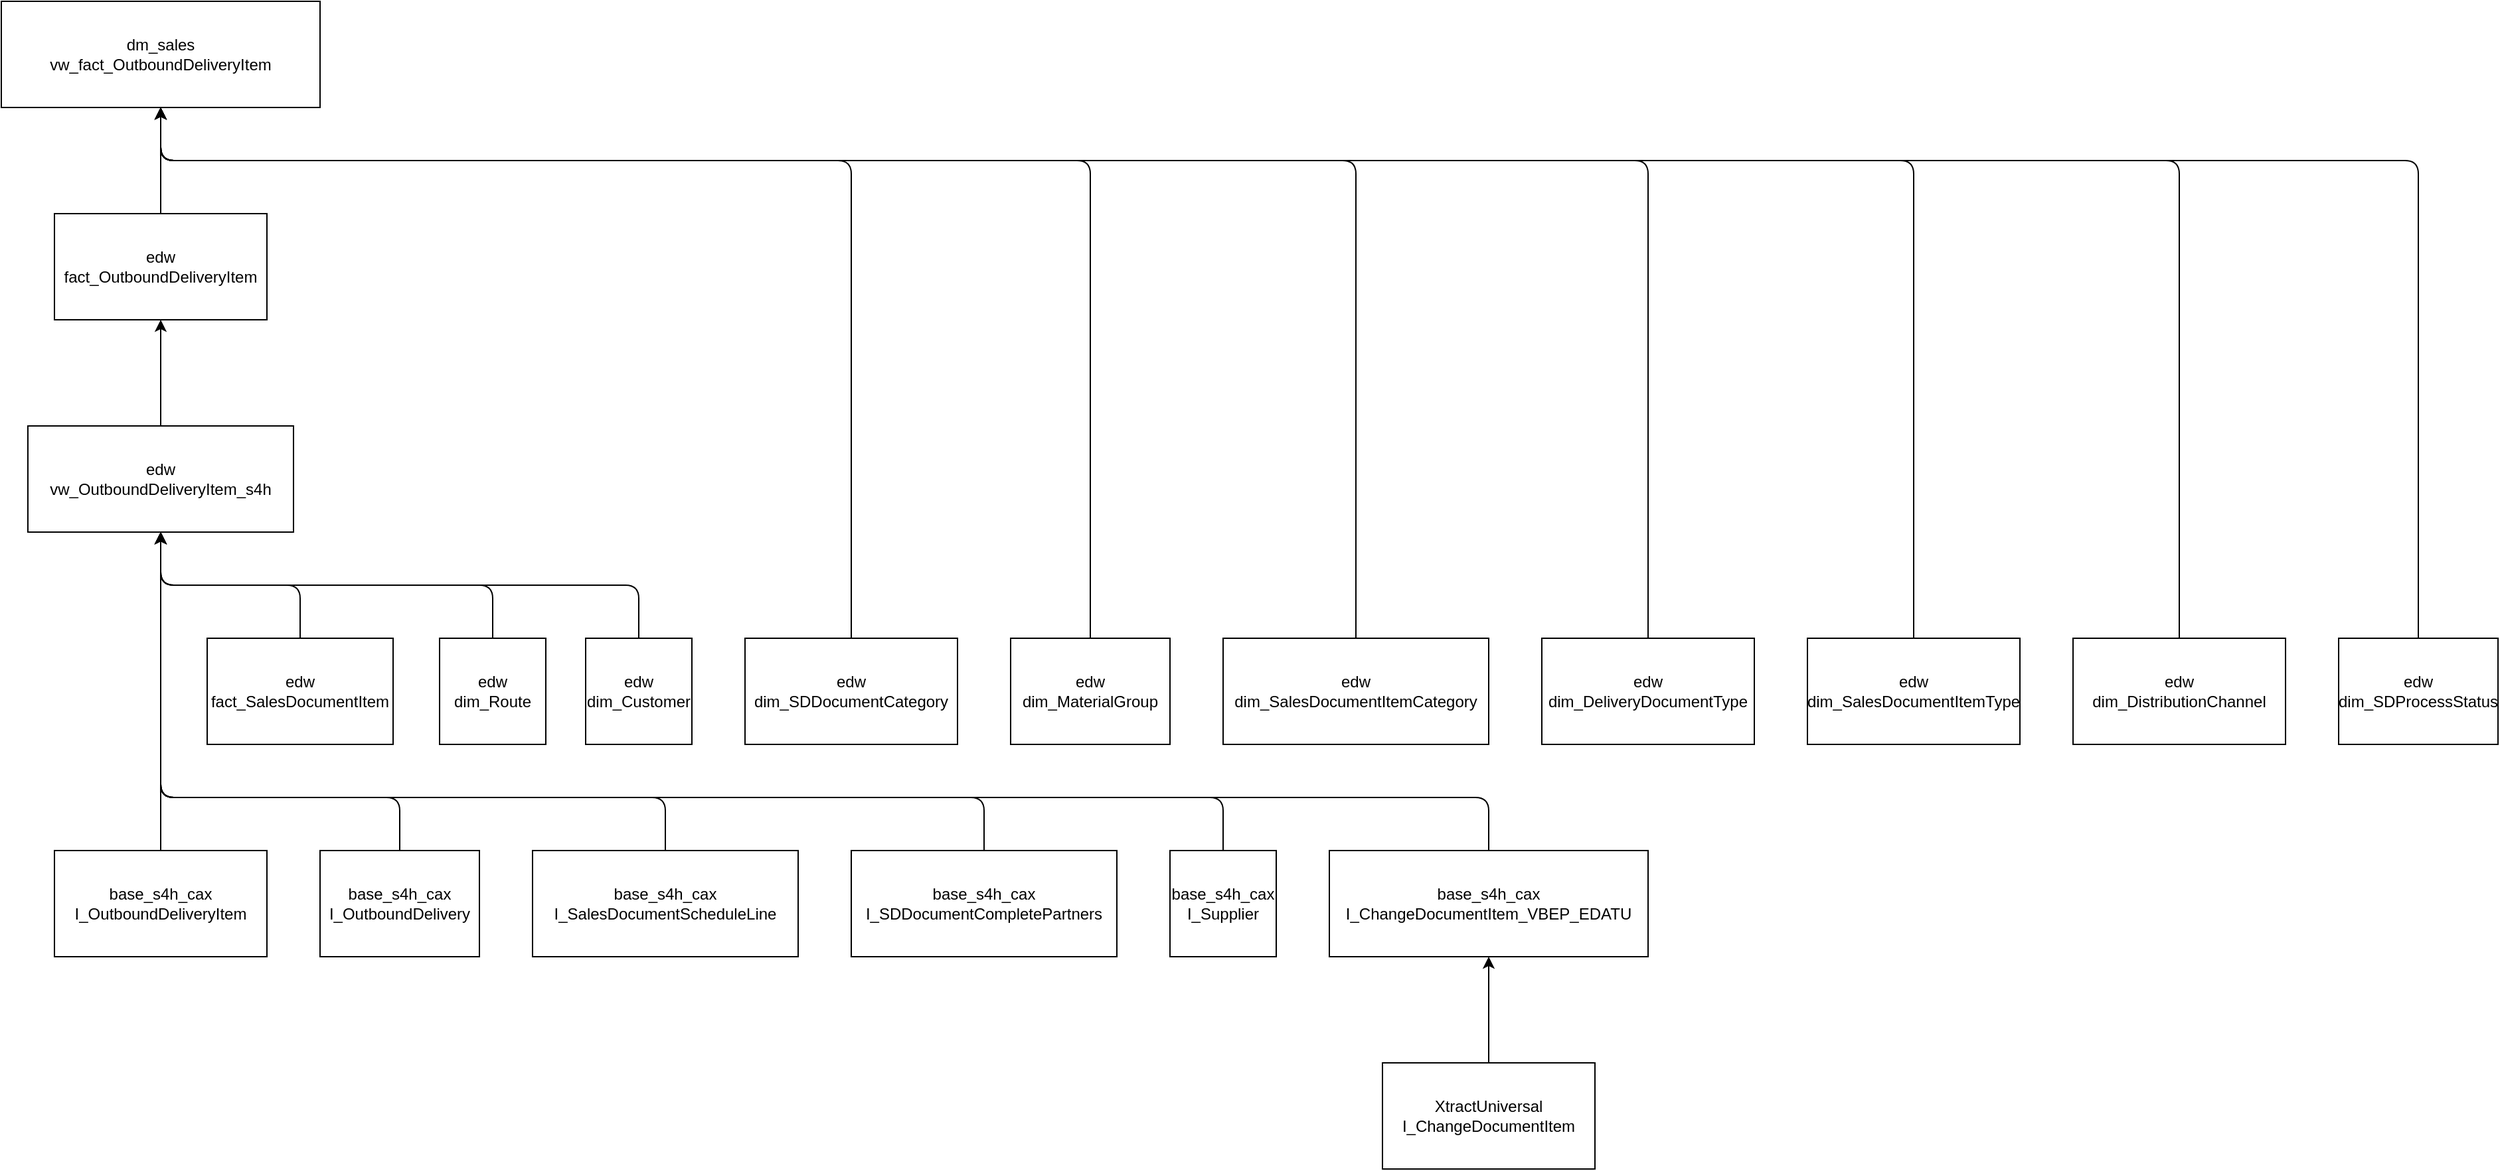 <mxfile>
    <diagram id="xah0LdbZ_byunxk2lCMw" name="Page-1">
        <mxGraphModel dx="1520" dy="2929" grid="1" gridSize="10" guides="1" tooltips="1" connect="1" arrows="1" fold="1" page="1" pageScale="1" pageWidth="850" pageHeight="1100" math="0" shadow="0">
            <root>
                <mxCell id="0"/>
                <mxCell id="1" parent="0"/>
                <mxCell id="4" value="" style="edgeStyle=orthogonalEdgeStyle;html=1;" edge="1" parent="1" source="2" target="3">
                    <mxGeometry relative="1" as="geometry"/>
                </mxCell>
                <mxCell id="2" value="XtractUniversal&lt;br&gt;I_ChangeDocumentItem" style="rounded=0;whiteSpace=wrap;html=1;" vertex="1" parent="1">
                    <mxGeometry x="1240" y="520" width="160" height="80" as="geometry"/>
                </mxCell>
                <mxCell id="42" style="edgeStyle=orthogonalEdgeStyle;html=1;exitX=0.5;exitY=0;exitDx=0;exitDy=0;entryX=0.5;entryY=1;entryDx=0;entryDy=0;" edge="1" parent="1" source="3" target="5">
                    <mxGeometry relative="1" as="geometry">
                        <Array as="points">
                            <mxPoint x="1320" y="320"/>
                            <mxPoint x="320" y="320"/>
                        </Array>
                    </mxGeometry>
                </mxCell>
                <mxCell id="3" value="base_s4h_cax&lt;br&gt;I_ChangeDocumentItem_VBEP_EDATU" style="rounded=0;whiteSpace=wrap;html=1;" vertex="1" parent="1">
                    <mxGeometry x="1200" y="360" width="240" height="80" as="geometry"/>
                </mxCell>
                <mxCell id="27" style="edgeStyle=orthogonalEdgeStyle;html=1;exitX=0.5;exitY=0;exitDx=0;exitDy=0;entryX=0.5;entryY=1;entryDx=0;entryDy=0;" edge="1" parent="1" source="5" target="11">
                    <mxGeometry relative="1" as="geometry"/>
                </mxCell>
                <mxCell id="5" value="edw&lt;br&gt;vw_OutboundDeliveryItem_s4h" style="rounded=0;whiteSpace=wrap;html=1;" vertex="1" parent="1">
                    <mxGeometry x="220" y="40" width="200" height="80" as="geometry"/>
                </mxCell>
                <mxCell id="29" style="edgeStyle=orthogonalEdgeStyle;html=1;exitX=0.5;exitY=0;exitDx=0;exitDy=0;entryX=0.5;entryY=1;entryDx=0;entryDy=0;" edge="1" parent="1" source="7" target="5">
                    <mxGeometry relative="1" as="geometry">
                        <Array as="points">
                            <mxPoint x="500" y="320"/>
                            <mxPoint x="320" y="320"/>
                        </Array>
                    </mxGeometry>
                </mxCell>
                <mxCell id="7" value="base_s4h_cax&lt;br&gt;I_OutboundDelivery" style="rounded=0;whiteSpace=wrap;html=1;" vertex="1" parent="1">
                    <mxGeometry x="440" y="360" width="120" height="80" as="geometry"/>
                </mxCell>
                <mxCell id="28" value="" style="edgeStyle=orthogonalEdgeStyle;html=1;" edge="1" parent="1" source="9" target="5">
                    <mxGeometry relative="1" as="geometry"/>
                </mxCell>
                <mxCell id="9" value="base_s4h_cax&lt;br&gt;I_OutboundDeliveryItem" style="rounded=0;whiteSpace=wrap;html=1;" vertex="1" parent="1">
                    <mxGeometry x="240" y="360" width="160" height="80" as="geometry"/>
                </mxCell>
                <mxCell id="10" value="dm_sales&lt;br&gt;vw_fact_OutboundDeliveryItem" style="rounded=0;whiteSpace=wrap;html=1;" vertex="1" parent="1">
                    <mxGeometry x="200" y="-280" width="240" height="80" as="geometry"/>
                </mxCell>
                <mxCell id="12" value="" style="edgeStyle=orthogonalEdgeStyle;html=1;" edge="1" parent="1" source="11" target="10">
                    <mxGeometry relative="1" as="geometry"/>
                </mxCell>
                <mxCell id="11" value="edw&lt;br&gt;fact_OutboundDeliveryItem" style="rounded=0;whiteSpace=wrap;html=1;" vertex="1" parent="1">
                    <mxGeometry x="240" y="-120" width="160" height="80" as="geometry"/>
                </mxCell>
                <mxCell id="16" style="edgeStyle=orthogonalEdgeStyle;html=1;exitX=0.5;exitY=0;exitDx=0;exitDy=0;entryX=0.5;entryY=1;entryDx=0;entryDy=0;" edge="1" parent="1" source="13" target="10">
                    <mxGeometry relative="1" as="geometry">
                        <Array as="points">
                            <mxPoint x="840" y="-160"/>
                            <mxPoint x="320" y="-160"/>
                        </Array>
                    </mxGeometry>
                </mxCell>
                <mxCell id="13" value="edw&lt;br&gt;dim_SDDocumentCategory" style="rounded=0;whiteSpace=wrap;html=1;" vertex="1" parent="1">
                    <mxGeometry x="760" y="200" width="160" height="80" as="geometry"/>
                </mxCell>
                <mxCell id="17" style="edgeStyle=orthogonalEdgeStyle;html=1;exitX=0.5;exitY=0;exitDx=0;exitDy=0;entryX=0.5;entryY=1;entryDx=0;entryDy=0;" edge="1" parent="1" source="14" target="10">
                    <mxGeometry relative="1" as="geometry">
                        <Array as="points">
                            <mxPoint x="1020" y="-160"/>
                            <mxPoint x="320" y="-160"/>
                        </Array>
                    </mxGeometry>
                </mxCell>
                <mxCell id="14" value="edw&lt;br&gt;dim_MaterialGroup" style="rounded=0;whiteSpace=wrap;html=1;" vertex="1" parent="1">
                    <mxGeometry x="960" y="200" width="120" height="80" as="geometry"/>
                </mxCell>
                <mxCell id="18" style="edgeStyle=orthogonalEdgeStyle;html=1;exitX=0.5;exitY=0;exitDx=0;exitDy=0;entryX=0.5;entryY=1;entryDx=0;entryDy=0;" edge="1" parent="1" source="15" target="10">
                    <mxGeometry relative="1" as="geometry">
                        <Array as="points">
                            <mxPoint x="1220" y="-160"/>
                            <mxPoint x="320" y="-160"/>
                        </Array>
                    </mxGeometry>
                </mxCell>
                <mxCell id="15" value="edw&lt;br&gt;dim_SalesDocumentItemCategory" style="rounded=0;whiteSpace=wrap;html=1;" vertex="1" parent="1">
                    <mxGeometry x="1120" y="200" width="200" height="80" as="geometry"/>
                </mxCell>
                <mxCell id="23" style="edgeStyle=orthogonalEdgeStyle;html=1;exitX=0.5;exitY=0;exitDx=0;exitDy=0;entryX=0.5;entryY=1;entryDx=0;entryDy=0;" edge="1" parent="1" source="19" target="10">
                    <mxGeometry relative="1" as="geometry">
                        <Array as="points">
                            <mxPoint x="1440" y="-160"/>
                            <mxPoint x="320" y="-160"/>
                        </Array>
                    </mxGeometry>
                </mxCell>
                <mxCell id="19" value="edw&lt;br&gt;dim_DeliveryDocumentType" style="rounded=0;whiteSpace=wrap;html=1;" vertex="1" parent="1">
                    <mxGeometry x="1360" y="200" width="160" height="80" as="geometry"/>
                </mxCell>
                <mxCell id="24" style="edgeStyle=orthogonalEdgeStyle;html=1;exitX=0.5;exitY=0;exitDx=0;exitDy=0;entryX=0.5;entryY=1;entryDx=0;entryDy=0;" edge="1" parent="1" source="20" target="10">
                    <mxGeometry relative="1" as="geometry">
                        <Array as="points">
                            <mxPoint x="1640" y="-160"/>
                            <mxPoint x="320" y="-160"/>
                        </Array>
                    </mxGeometry>
                </mxCell>
                <mxCell id="20" value="edw&lt;br&gt;dim_SalesDocumentItemType" style="rounded=0;whiteSpace=wrap;html=1;" vertex="1" parent="1">
                    <mxGeometry x="1560" y="200" width="160" height="80" as="geometry"/>
                </mxCell>
                <mxCell id="25" style="edgeStyle=orthogonalEdgeStyle;html=1;exitX=0.5;exitY=0;exitDx=0;exitDy=0;entryX=0.5;entryY=1;entryDx=0;entryDy=0;" edge="1" parent="1" source="21" target="10">
                    <mxGeometry relative="1" as="geometry">
                        <Array as="points">
                            <mxPoint x="1840" y="-160"/>
                            <mxPoint x="320" y="-160"/>
                        </Array>
                    </mxGeometry>
                </mxCell>
                <mxCell id="21" value="edw&lt;br&gt;dim_DistributionChannel" style="rounded=0;whiteSpace=wrap;html=1;" vertex="1" parent="1">
                    <mxGeometry x="1760" y="200" width="160" height="80" as="geometry"/>
                </mxCell>
                <mxCell id="26" style="edgeStyle=orthogonalEdgeStyle;html=1;exitX=0.5;exitY=0;exitDx=0;exitDy=0;entryX=0.5;entryY=1;entryDx=0;entryDy=0;" edge="1" parent="1" source="22" target="10">
                    <mxGeometry relative="1" as="geometry">
                        <Array as="points">
                            <mxPoint x="2020" y="-160"/>
                            <mxPoint x="320" y="-160"/>
                        </Array>
                    </mxGeometry>
                </mxCell>
                <mxCell id="22" value="edw&lt;br&gt;dim_SDProcessStatus" style="rounded=0;whiteSpace=wrap;html=1;" vertex="1" parent="1">
                    <mxGeometry x="1960" y="200" width="120" height="80" as="geometry"/>
                </mxCell>
                <mxCell id="31" style="edgeStyle=orthogonalEdgeStyle;html=1;exitX=0.5;exitY=0;exitDx=0;exitDy=0;entryX=0.5;entryY=1;entryDx=0;entryDy=0;" edge="1" parent="1" source="30" target="5">
                    <mxGeometry relative="1" as="geometry"/>
                </mxCell>
                <mxCell id="30" value="edw&lt;br&gt;dim_Route" style="rounded=0;whiteSpace=wrap;html=1;" vertex="1" parent="1">
                    <mxGeometry x="530" y="200" width="80" height="80" as="geometry"/>
                </mxCell>
                <mxCell id="33" style="edgeStyle=orthogonalEdgeStyle;html=1;exitX=0.5;exitY=0;exitDx=0;exitDy=0;entryX=0.5;entryY=1;entryDx=0;entryDy=0;" edge="1" parent="1" source="32" target="5">
                    <mxGeometry relative="1" as="geometry">
                        <Array as="points">
                            <mxPoint x="700" y="320"/>
                            <mxPoint x="320" y="320"/>
                        </Array>
                    </mxGeometry>
                </mxCell>
                <mxCell id="32" value="base_s4h_cax&lt;br&gt;I_SalesDocumentScheduleLine" style="rounded=0;whiteSpace=wrap;html=1;" vertex="1" parent="1">
                    <mxGeometry x="600" y="360" width="200" height="80" as="geometry"/>
                </mxCell>
                <mxCell id="35" style="edgeStyle=orthogonalEdgeStyle;html=1;exitX=0.5;exitY=0;exitDx=0;exitDy=0;entryX=0.5;entryY=1;entryDx=0;entryDy=0;" edge="1" parent="1" source="34" target="5">
                    <mxGeometry relative="1" as="geometry"/>
                </mxCell>
                <mxCell id="34" value="edw&lt;br&gt;fact_SalesDocumentItem" style="rounded=0;whiteSpace=wrap;html=1;" vertex="1" parent="1">
                    <mxGeometry x="355" y="200" width="140" height="80" as="geometry"/>
                </mxCell>
                <mxCell id="38" style="edgeStyle=orthogonalEdgeStyle;html=1;exitX=0.5;exitY=0;exitDx=0;exitDy=0;entryX=0.5;entryY=1;entryDx=0;entryDy=0;" edge="1" parent="1" source="36" target="5">
                    <mxGeometry relative="1" as="geometry">
                        <Array as="points">
                            <mxPoint x="940" y="320"/>
                            <mxPoint x="320" y="320"/>
                        </Array>
                    </mxGeometry>
                </mxCell>
                <mxCell id="36" value="base_s4h_cax&lt;br&gt;I_SDDocumentCompletePartners" style="rounded=0;whiteSpace=wrap;html=1;" vertex="1" parent="1">
                    <mxGeometry x="840" y="360" width="200" height="80" as="geometry"/>
                </mxCell>
                <mxCell id="39" style="edgeStyle=orthogonalEdgeStyle;html=1;exitX=0.5;exitY=0;exitDx=0;exitDy=0;entryX=0.5;entryY=1;entryDx=0;entryDy=0;" edge="1" parent="1" source="37" target="5">
                    <mxGeometry relative="1" as="geometry">
                        <Array as="points">
                            <mxPoint x="1120" y="320"/>
                            <mxPoint x="320" y="320"/>
                        </Array>
                    </mxGeometry>
                </mxCell>
                <mxCell id="37" value="base_s4h_cax&lt;br&gt;I_Supplier" style="rounded=0;whiteSpace=wrap;html=1;" vertex="1" parent="1">
                    <mxGeometry x="1080" y="360" width="80" height="80" as="geometry"/>
                </mxCell>
                <mxCell id="41" style="edgeStyle=orthogonalEdgeStyle;html=1;exitX=0.5;exitY=0;exitDx=0;exitDy=0;entryX=0.5;entryY=1;entryDx=0;entryDy=0;" edge="1" parent="1" source="40" target="5">
                    <mxGeometry relative="1" as="geometry"/>
                </mxCell>
                <mxCell id="40" value="edw&lt;br&gt;dim_Customer" style="rounded=0;whiteSpace=wrap;html=1;" vertex="1" parent="1">
                    <mxGeometry x="640" y="200" width="80" height="80" as="geometry"/>
                </mxCell>
            </root>
        </mxGraphModel>
    </diagram>
</mxfile>